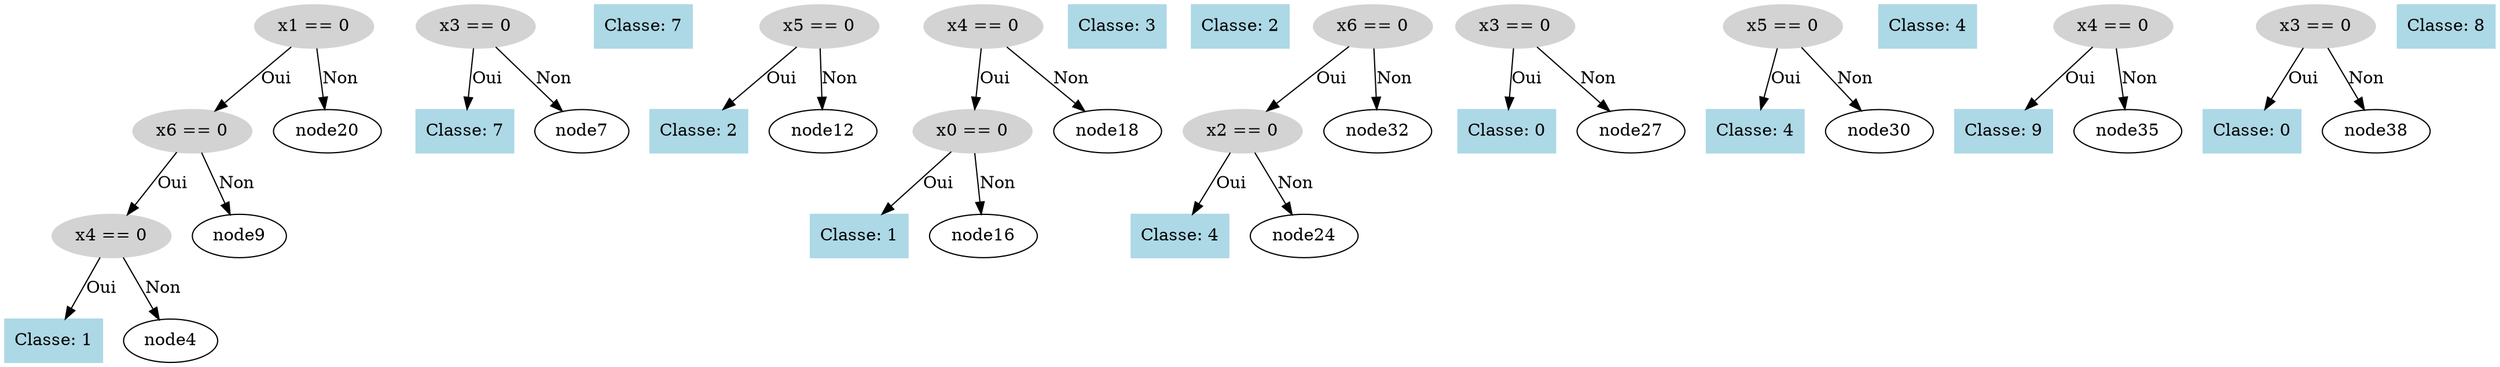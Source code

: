 digraph DecisionTree {
  node0 [label="x1 == 0", shape=ellipse, style=filled, color=lightgray];
  node0 -> node1 [label="Oui"];
  node1 [label="x6 == 0", shape=ellipse, style=filled, color=lightgray];
  node1 -> node2 [label="Oui"];
  node2 [label="x4 == 0", shape=ellipse, style=filled, color=lightgray];
  node2 -> node3 [label="Oui"];
  node3 [label="Classe: 1", shape=box, style=filled, color=lightblue];
  node2 -> node4 [label="Non"];
  node5 [label="x3 == 0", shape=ellipse, style=filled, color=lightgray];
  node5 -> node6 [label="Oui"];
  node6 [label="Classe: 7", shape=box, style=filled, color=lightblue];
  node5 -> node7 [label="Non"];
  node8 [label="Classe: 7", shape=box, style=filled, color=lightblue];
  node1 -> node9 [label="Non"];
  node10 [label="x5 == 0", shape=ellipse, style=filled, color=lightgray];
  node10 -> node11 [label="Oui"];
  node11 [label="Classe: 2", shape=box, style=filled, color=lightblue];
  node10 -> node12 [label="Non"];
  node13 [label="x4 == 0", shape=ellipse, style=filled, color=lightgray];
  node13 -> node14 [label="Oui"];
  node14 [label="x0 == 0", shape=ellipse, style=filled, color=lightgray];
  node14 -> node15 [label="Oui"];
  node15 [label="Classe: 1", shape=box, style=filled, color=lightblue];
  node14 -> node16 [label="Non"];
  node17 [label="Classe: 3", shape=box, style=filled, color=lightblue];
  node13 -> node18 [label="Non"];
  node19 [label="Classe: 2", shape=box, style=filled, color=lightblue];
  node0 -> node20 [label="Non"];
  node21 [label="x6 == 0", shape=ellipse, style=filled, color=lightgray];
  node21 -> node22 [label="Oui"];
  node22 [label="x2 == 0", shape=ellipse, style=filled, color=lightgray];
  node22 -> node23 [label="Oui"];
  node23 [label="Classe: 4", shape=box, style=filled, color=lightblue];
  node22 -> node24 [label="Non"];
  node25 [label="x3 == 0", shape=ellipse, style=filled, color=lightgray];
  node25 -> node26 [label="Oui"];
  node26 [label="Classe: 0", shape=box, style=filled, color=lightblue];
  node25 -> node27 [label="Non"];
  node28 [label="x5 == 0", shape=ellipse, style=filled, color=lightgray];
  node28 -> node29 [label="Oui"];
  node29 [label="Classe: 4", shape=box, style=filled, color=lightblue];
  node28 -> node30 [label="Non"];
  node31 [label="Classe: 4", shape=box, style=filled, color=lightblue];
  node21 -> node32 [label="Non"];
  node33 [label="x4 == 0", shape=ellipse, style=filled, color=lightgray];
  node33 -> node34 [label="Oui"];
  node34 [label="Classe: 9", shape=box, style=filled, color=lightblue];
  node33 -> node35 [label="Non"];
  node36 [label="x3 == 0", shape=ellipse, style=filled, color=lightgray];
  node36 -> node37 [label="Oui"];
  node37 [label="Classe: 0", shape=box, style=filled, color=lightblue];
  node36 -> node38 [label="Non"];
  node39 [label="Classe: 8", shape=box, style=filled, color=lightblue];
}
